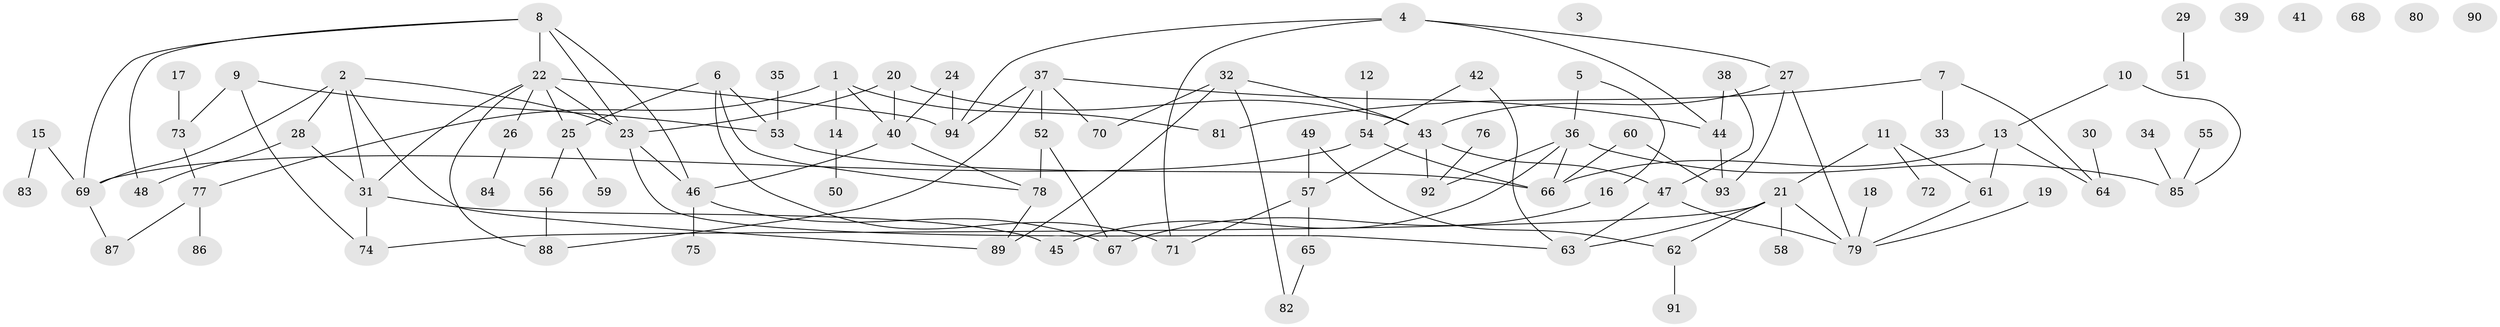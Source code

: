 // coarse degree distribution, {7: 0.05405405405405406, 6: 0.05405405405405406, 0: 0.1891891891891892, 5: 0.08108108108108109, 10: 0.02702702702702703, 2: 0.1891891891891892, 9: 0.08108108108108109, 3: 0.08108108108108109, 4: 0.05405405405405406, 1: 0.1891891891891892}
// Generated by graph-tools (version 1.1) at 2025/16/03/04/25 18:16:35]
// undirected, 94 vertices, 127 edges
graph export_dot {
graph [start="1"]
  node [color=gray90,style=filled];
  1;
  2;
  3;
  4;
  5;
  6;
  7;
  8;
  9;
  10;
  11;
  12;
  13;
  14;
  15;
  16;
  17;
  18;
  19;
  20;
  21;
  22;
  23;
  24;
  25;
  26;
  27;
  28;
  29;
  30;
  31;
  32;
  33;
  34;
  35;
  36;
  37;
  38;
  39;
  40;
  41;
  42;
  43;
  44;
  45;
  46;
  47;
  48;
  49;
  50;
  51;
  52;
  53;
  54;
  55;
  56;
  57;
  58;
  59;
  60;
  61;
  62;
  63;
  64;
  65;
  66;
  67;
  68;
  69;
  70;
  71;
  72;
  73;
  74;
  75;
  76;
  77;
  78;
  79;
  80;
  81;
  82;
  83;
  84;
  85;
  86;
  87;
  88;
  89;
  90;
  91;
  92;
  93;
  94;
  1 -- 14;
  1 -- 40;
  1 -- 77;
  1 -- 81;
  2 -- 23;
  2 -- 28;
  2 -- 31;
  2 -- 69;
  2 -- 89;
  4 -- 27;
  4 -- 44;
  4 -- 71;
  4 -- 94;
  5 -- 16;
  5 -- 36;
  6 -- 25;
  6 -- 53;
  6 -- 71;
  6 -- 78;
  7 -- 33;
  7 -- 64;
  7 -- 81;
  8 -- 22;
  8 -- 23;
  8 -- 46;
  8 -- 48;
  8 -- 69;
  9 -- 53;
  9 -- 73;
  9 -- 74;
  10 -- 13;
  10 -- 85;
  11 -- 21;
  11 -- 61;
  11 -- 72;
  12 -- 54;
  13 -- 61;
  13 -- 64;
  13 -- 66;
  14 -- 50;
  15 -- 69;
  15 -- 83;
  16 -- 67;
  17 -- 73;
  18 -- 79;
  19 -- 79;
  20 -- 23;
  20 -- 40;
  20 -- 43;
  21 -- 58;
  21 -- 62;
  21 -- 63;
  21 -- 74;
  21 -- 79;
  22 -- 23;
  22 -- 25;
  22 -- 26;
  22 -- 31;
  22 -- 88;
  22 -- 94;
  23 -- 46;
  23 -- 63;
  24 -- 40;
  24 -- 94;
  25 -- 56;
  25 -- 59;
  26 -- 84;
  27 -- 43;
  27 -- 79;
  27 -- 93;
  28 -- 31;
  28 -- 48;
  29 -- 51;
  30 -- 64;
  31 -- 45;
  31 -- 74;
  32 -- 43;
  32 -- 70;
  32 -- 82;
  32 -- 89;
  34 -- 85;
  35 -- 53;
  36 -- 45;
  36 -- 66;
  36 -- 85;
  36 -- 92;
  37 -- 44;
  37 -- 52;
  37 -- 70;
  37 -- 88;
  37 -- 94;
  38 -- 44;
  38 -- 47;
  40 -- 46;
  40 -- 78;
  42 -- 54;
  42 -- 63;
  43 -- 47;
  43 -- 57;
  43 -- 92;
  44 -- 93;
  46 -- 67;
  46 -- 75;
  47 -- 63;
  47 -- 79;
  49 -- 57;
  49 -- 62;
  52 -- 67;
  52 -- 78;
  53 -- 66;
  54 -- 66;
  54 -- 69;
  55 -- 85;
  56 -- 88;
  57 -- 65;
  57 -- 71;
  60 -- 66;
  60 -- 93;
  61 -- 79;
  62 -- 91;
  65 -- 82;
  69 -- 87;
  73 -- 77;
  76 -- 92;
  77 -- 86;
  77 -- 87;
  78 -- 89;
}
